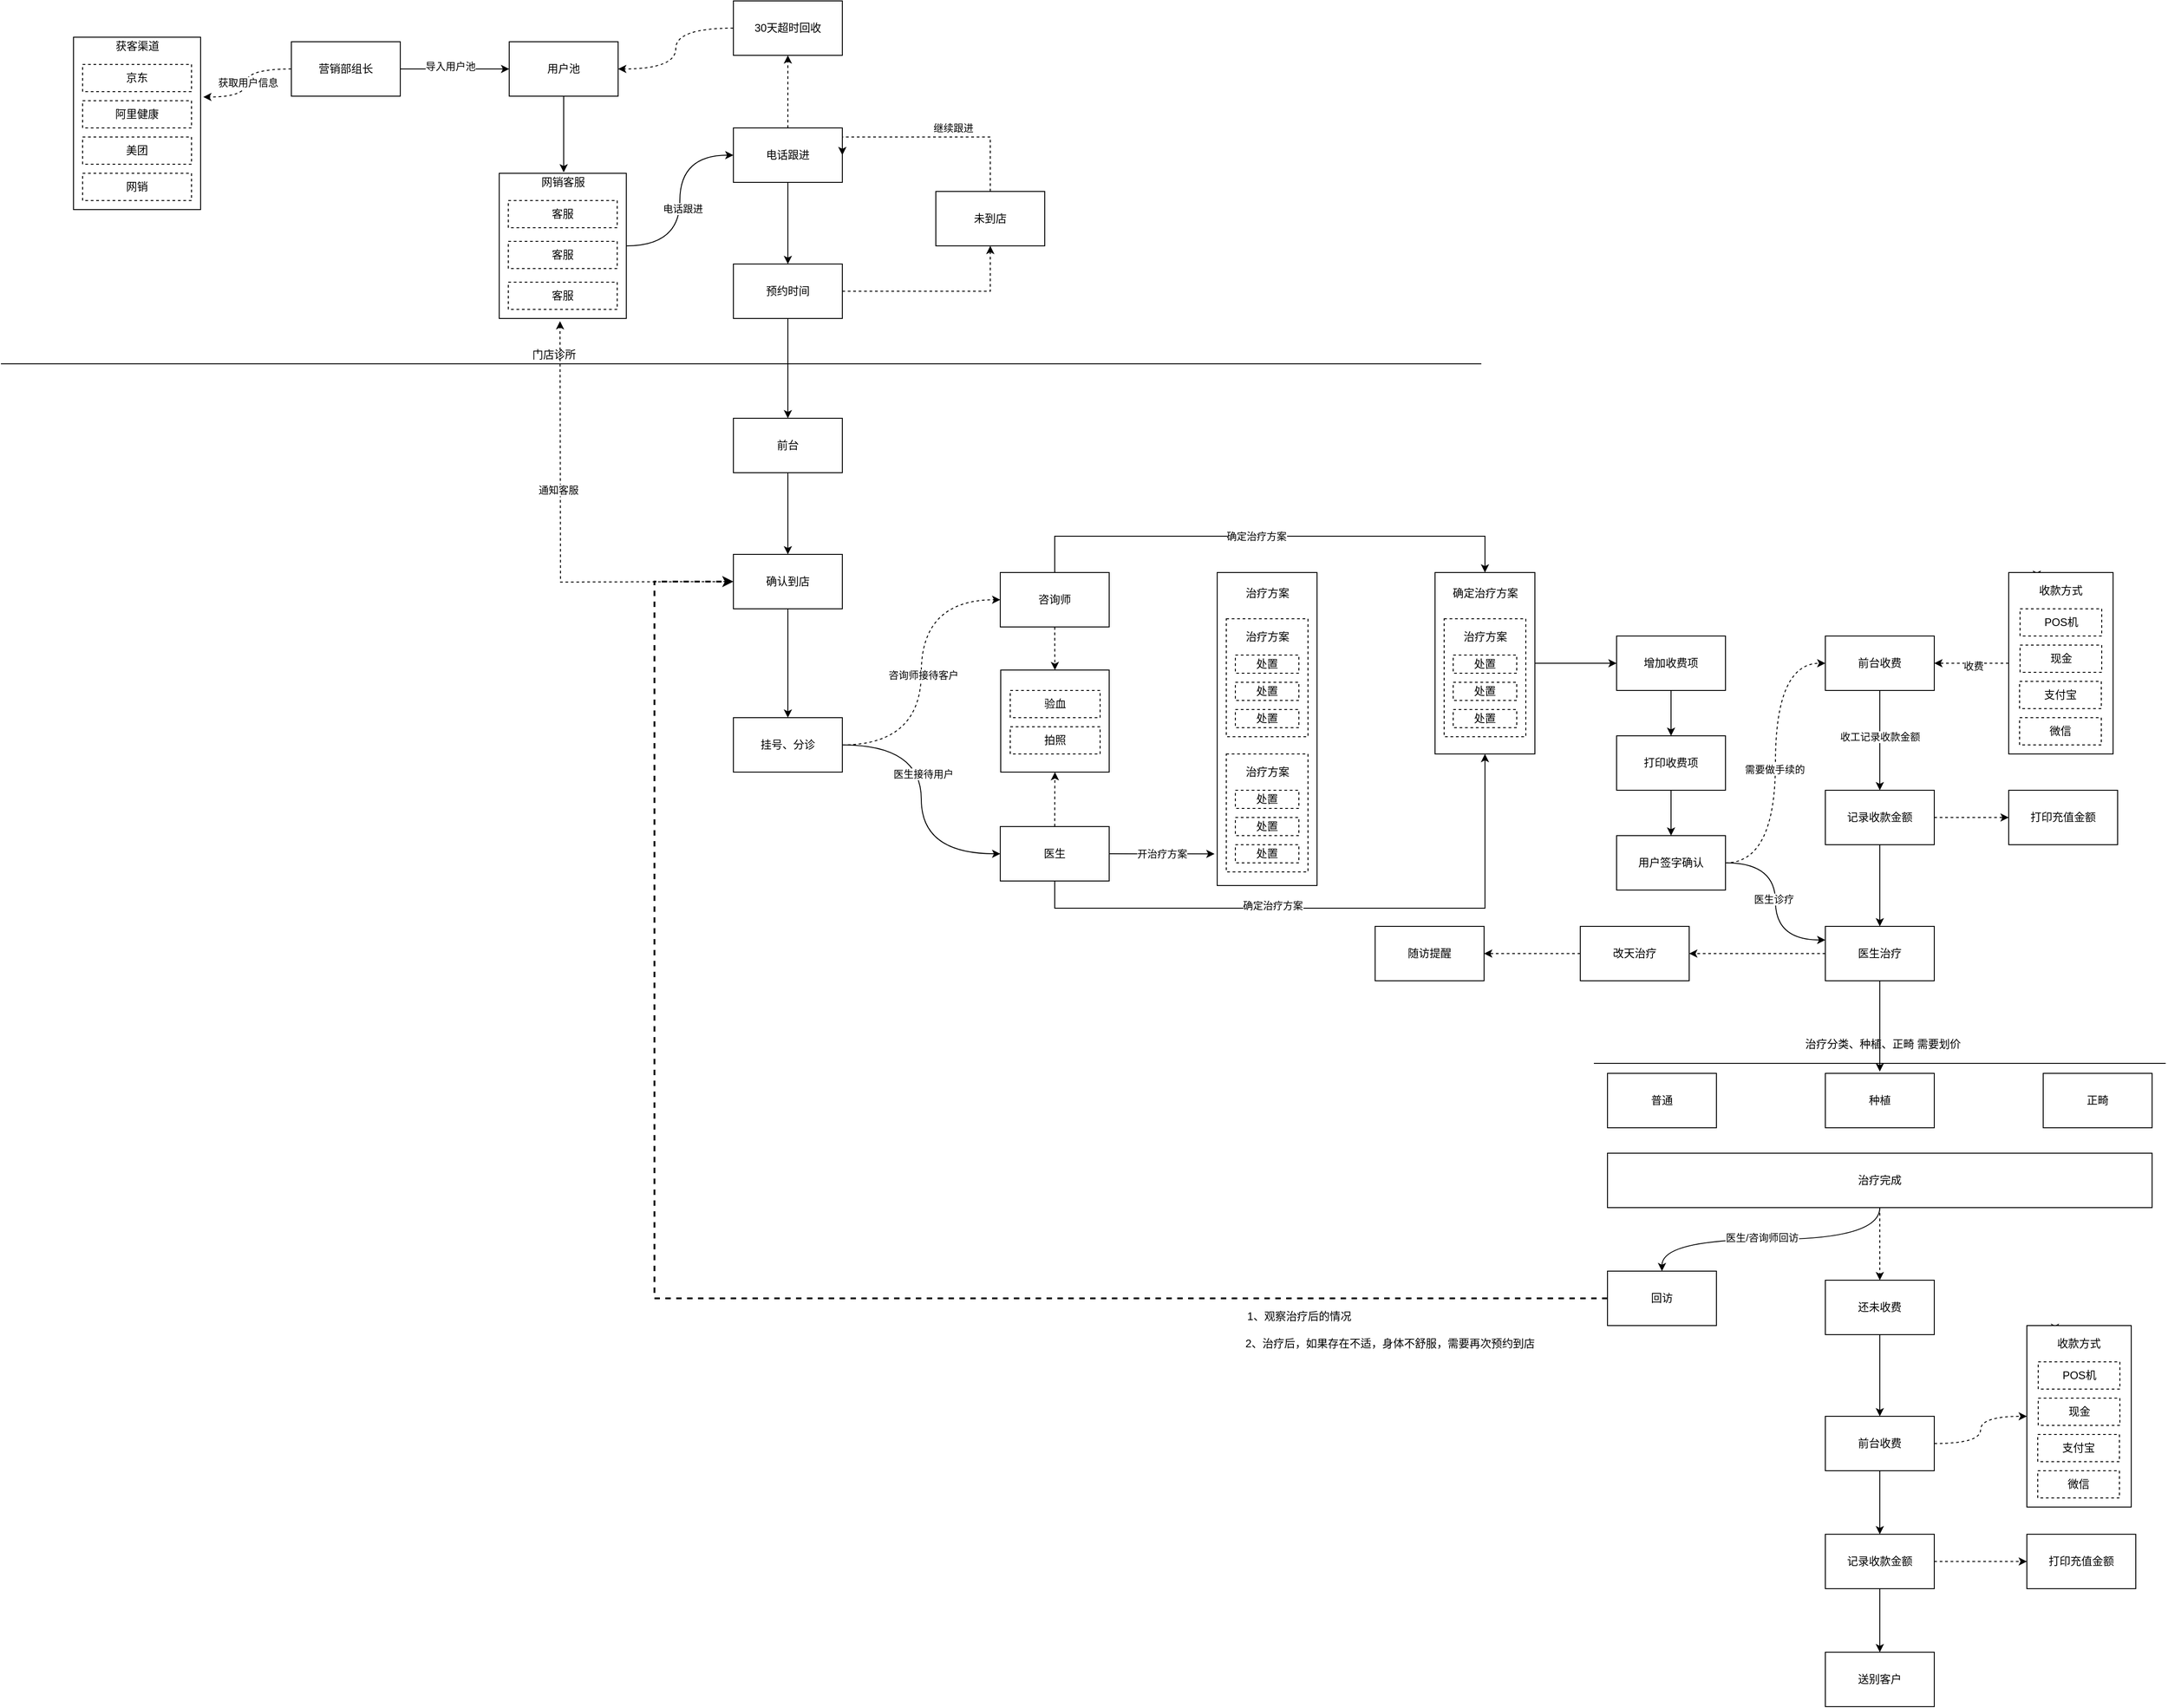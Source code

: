 <mxfile version="14.6.13" type="github">
  <diagram id="evhqvJ9WRw2NddTgYNEN" name="第 1 页">
    <mxGraphModel dx="1126" dy="771" grid="1" gridSize="10" guides="1" tooltips="1" connect="1" arrows="1" fold="1" page="1" pageScale="1" pageWidth="827" pageHeight="1169" math="0" shadow="0">
      <root>
        <mxCell id="0" />
        <mxCell id="1" parent="0" />
        <mxCell id="0EiiD_cbW3VHCqX_TS2o-16" value="" style="rounded=0;whiteSpace=wrap;html=1;" vertex="1" parent="1">
          <mxGeometry x="100" y="60" width="140" height="190" as="geometry" />
        </mxCell>
        <mxCell id="0EiiD_cbW3VHCqX_TS2o-96" style="edgeStyle=orthogonalEdgeStyle;curved=1;rounded=0;orthogonalLoop=1;jettySize=auto;html=1;entryX=0.5;entryY=1;entryDx=0;entryDy=0;dashed=1;" edge="1" parent="1" source="0EiiD_cbW3VHCqX_TS2o-5" target="0EiiD_cbW3VHCqX_TS2o-93">
          <mxGeometry relative="1" as="geometry" />
        </mxCell>
        <mxCell id="0EiiD_cbW3VHCqX_TS2o-129" style="edgeStyle=orthogonalEdgeStyle;curved=1;rounded=0;orthogonalLoop=1;jettySize=auto;html=1;entryX=-0.027;entryY=0.899;entryDx=0;entryDy=0;entryPerimeter=0;" edge="1" parent="1" source="0EiiD_cbW3VHCqX_TS2o-5" target="0EiiD_cbW3VHCqX_TS2o-105">
          <mxGeometry relative="1" as="geometry" />
        </mxCell>
        <mxCell id="0EiiD_cbW3VHCqX_TS2o-130" value="开治疗方案" style="edgeLabel;html=1;align=center;verticalAlign=middle;resizable=0;points=[];" vertex="1" connectable="0" parent="0EiiD_cbW3VHCqX_TS2o-129">
          <mxGeometry x="-0.148" y="-2" relative="1" as="geometry">
            <mxPoint x="8" y="-2" as="offset" />
          </mxGeometry>
        </mxCell>
        <mxCell id="0EiiD_cbW3VHCqX_TS2o-151" style="edgeStyle=orthogonalEdgeStyle;rounded=0;orthogonalLoop=1;jettySize=auto;html=1;entryX=0.5;entryY=1;entryDx=0;entryDy=0;" edge="1" parent="1" source="0EiiD_cbW3VHCqX_TS2o-5" target="0EiiD_cbW3VHCqX_TS2o-132">
          <mxGeometry relative="1" as="geometry">
            <Array as="points">
              <mxPoint x="1181" y="1020" />
              <mxPoint x="1655" y="1020" />
            </Array>
          </mxGeometry>
        </mxCell>
        <mxCell id="0EiiD_cbW3VHCqX_TS2o-153" value="确定治疗方案" style="edgeLabel;html=1;align=center;verticalAlign=middle;resizable=0;points=[];" vertex="1" connectable="0" parent="0EiiD_cbW3VHCqX_TS2o-151">
          <mxGeometry x="-0.199" y="3" relative="1" as="geometry">
            <mxPoint as="offset" />
          </mxGeometry>
        </mxCell>
        <mxCell id="0EiiD_cbW3VHCqX_TS2o-5" value="医生" style="rounded=0;whiteSpace=wrap;html=1;" vertex="1" parent="1">
          <mxGeometry x="1121" y="930" width="120" height="60" as="geometry" />
        </mxCell>
        <mxCell id="0EiiD_cbW3VHCqX_TS2o-9" value="京东" style="rounded=0;whiteSpace=wrap;html=1;dashed=1;" vertex="1" parent="1">
          <mxGeometry x="110" y="90" width="120" height="30" as="geometry" />
        </mxCell>
        <mxCell id="0EiiD_cbW3VHCqX_TS2o-19" style="edgeStyle=orthogonalEdgeStyle;rounded=0;orthogonalLoop=1;jettySize=auto;html=1;entryX=1.021;entryY=0.347;entryDx=0;entryDy=0;entryPerimeter=0;curved=1;dashed=1;" edge="1" parent="1" source="0EiiD_cbW3VHCqX_TS2o-10" target="0EiiD_cbW3VHCqX_TS2o-16">
          <mxGeometry relative="1" as="geometry" />
        </mxCell>
        <mxCell id="0EiiD_cbW3VHCqX_TS2o-29" value="获取用户信息" style="edgeLabel;html=1;align=center;verticalAlign=middle;resizable=0;points=[];" vertex="1" connectable="0" parent="0EiiD_cbW3VHCqX_TS2o-19">
          <mxGeometry x="0.016" y="2" relative="1" as="geometry">
            <mxPoint as="offset" />
          </mxGeometry>
        </mxCell>
        <mxCell id="0EiiD_cbW3VHCqX_TS2o-37" style="edgeStyle=orthogonalEdgeStyle;curved=1;rounded=0;orthogonalLoop=1;jettySize=auto;html=1;" edge="1" parent="1" source="0EiiD_cbW3VHCqX_TS2o-10" target="0EiiD_cbW3VHCqX_TS2o-21">
          <mxGeometry relative="1" as="geometry" />
        </mxCell>
        <mxCell id="0EiiD_cbW3VHCqX_TS2o-38" value="导入用户池" style="edgeLabel;html=1;align=center;verticalAlign=middle;resizable=0;points=[];" vertex="1" connectable="0" parent="0EiiD_cbW3VHCqX_TS2o-37">
          <mxGeometry x="-0.087" y="3" relative="1" as="geometry">
            <mxPoint as="offset" />
          </mxGeometry>
        </mxCell>
        <mxCell id="0EiiD_cbW3VHCqX_TS2o-10" value="营销部组长" style="rounded=0;whiteSpace=wrap;html=1;" vertex="1" parent="1">
          <mxGeometry x="340" y="65" width="120" height="60" as="geometry" />
        </mxCell>
        <mxCell id="0EiiD_cbW3VHCqX_TS2o-13" value="阿里健康" style="rounded=0;whiteSpace=wrap;html=1;dashed=1;" vertex="1" parent="1">
          <mxGeometry x="110" y="130" width="120" height="30" as="geometry" />
        </mxCell>
        <mxCell id="0EiiD_cbW3VHCqX_TS2o-14" value="美团" style="rounded=0;whiteSpace=wrap;html=1;dashed=1;" vertex="1" parent="1">
          <mxGeometry x="110" y="170" width="120" height="30" as="geometry" />
        </mxCell>
        <mxCell id="0EiiD_cbW3VHCqX_TS2o-15" value="网销" style="rounded=0;whiteSpace=wrap;html=1;dashed=1;" vertex="1" parent="1">
          <mxGeometry x="110" y="210" width="120" height="30" as="geometry" />
        </mxCell>
        <mxCell id="0EiiD_cbW3VHCqX_TS2o-17" value="获客渠道" style="text;html=1;align=center;verticalAlign=middle;resizable=0;points=[];autosize=1;strokeColor=none;" vertex="1" parent="1">
          <mxGeometry x="140" y="60" width="60" height="20" as="geometry" />
        </mxCell>
        <mxCell id="0EiiD_cbW3VHCqX_TS2o-58" style="edgeStyle=orthogonalEdgeStyle;rounded=0;orthogonalLoop=1;jettySize=auto;html=1;entryX=0.517;entryY=-0.05;entryDx=0;entryDy=0;entryPerimeter=0;" edge="1" parent="1" source="0EiiD_cbW3VHCqX_TS2o-21" target="0EiiD_cbW3VHCqX_TS2o-28">
          <mxGeometry relative="1" as="geometry" />
        </mxCell>
        <mxCell id="0EiiD_cbW3VHCqX_TS2o-21" value="用户池" style="rounded=0;whiteSpace=wrap;html=1;" vertex="1" parent="1">
          <mxGeometry x="580" y="65" width="120" height="60" as="geometry" />
        </mxCell>
        <mxCell id="0EiiD_cbW3VHCqX_TS2o-76" style="edgeStyle=orthogonalEdgeStyle;rounded=0;orthogonalLoop=1;jettySize=auto;html=1;entryX=0.5;entryY=0;entryDx=0;entryDy=0;" edge="1" parent="1" source="0EiiD_cbW3VHCqX_TS2o-24" target="0EiiD_cbW3VHCqX_TS2o-73">
          <mxGeometry relative="1" as="geometry" />
        </mxCell>
        <mxCell id="0EiiD_cbW3VHCqX_TS2o-24" value="前台" style="rounded=0;whiteSpace=wrap;html=1;" vertex="1" parent="1">
          <mxGeometry x="827" y="480" width="120" height="60" as="geometry" />
        </mxCell>
        <mxCell id="0EiiD_cbW3VHCqX_TS2o-83" style="edgeStyle=orthogonalEdgeStyle;rounded=0;orthogonalLoop=1;jettySize=auto;html=1;entryX=0;entryY=0.5;entryDx=0;entryDy=0;dashed=1;curved=1;" edge="1" parent="1" source="0EiiD_cbW3VHCqX_TS2o-36" target="0EiiD_cbW3VHCqX_TS2o-82">
          <mxGeometry relative="1" as="geometry" />
        </mxCell>
        <mxCell id="0EiiD_cbW3VHCqX_TS2o-84" value="咨询师接待客户" style="edgeLabel;html=1;align=center;verticalAlign=middle;resizable=0;points=[];" vertex="1" connectable="0" parent="0EiiD_cbW3VHCqX_TS2o-83">
          <mxGeometry x="-0.145" y="-1" relative="1" as="geometry">
            <mxPoint x="1" y="-21" as="offset" />
          </mxGeometry>
        </mxCell>
        <mxCell id="0EiiD_cbW3VHCqX_TS2o-85" style="edgeStyle=orthogonalEdgeStyle;rounded=0;orthogonalLoop=1;jettySize=auto;html=1;entryX=0;entryY=0.5;entryDx=0;entryDy=0;curved=1;" edge="1" parent="1" source="0EiiD_cbW3VHCqX_TS2o-36" target="0EiiD_cbW3VHCqX_TS2o-5">
          <mxGeometry relative="1" as="geometry" />
        </mxCell>
        <mxCell id="0EiiD_cbW3VHCqX_TS2o-86" value="医生接待用户" style="edgeLabel;html=1;align=center;verticalAlign=middle;resizable=0;points=[];" vertex="1" connectable="0" parent="0EiiD_cbW3VHCqX_TS2o-85">
          <mxGeometry x="-0.103" y="-3" relative="1" as="geometry">
            <mxPoint x="5" y="-13" as="offset" />
          </mxGeometry>
        </mxCell>
        <mxCell id="0EiiD_cbW3VHCqX_TS2o-36" value="挂号、分诊" style="rounded=0;whiteSpace=wrap;html=1;" vertex="1" parent="1">
          <mxGeometry x="827" y="810" width="120" height="60" as="geometry" />
        </mxCell>
        <mxCell id="0EiiD_cbW3VHCqX_TS2o-45" value="" style="group" vertex="1" connectable="0" parent="1">
          <mxGeometry x="569" y="210" width="140" height="160" as="geometry" />
        </mxCell>
        <mxCell id="0EiiD_cbW3VHCqX_TS2o-3" value="t" style="rounded=0;whiteSpace=wrap;html=1;" vertex="1" parent="0EiiD_cbW3VHCqX_TS2o-45">
          <mxGeometry width="140" height="160" as="geometry" />
        </mxCell>
        <mxCell id="0EiiD_cbW3VHCqX_TS2o-25" value="客服" style="rounded=0;whiteSpace=wrap;html=1;dashed=1;" vertex="1" parent="0EiiD_cbW3VHCqX_TS2o-45">
          <mxGeometry x="10" y="30" width="120" height="30" as="geometry" />
        </mxCell>
        <mxCell id="0EiiD_cbW3VHCqX_TS2o-26" value="客服" style="rounded=0;whiteSpace=wrap;html=1;dashed=1;" vertex="1" parent="0EiiD_cbW3VHCqX_TS2o-45">
          <mxGeometry x="10" y="120" width="120" height="30" as="geometry" />
        </mxCell>
        <mxCell id="0EiiD_cbW3VHCqX_TS2o-27" value="客服" style="rounded=0;whiteSpace=wrap;html=1;dashed=1;" vertex="1" parent="0EiiD_cbW3VHCqX_TS2o-45">
          <mxGeometry x="10" y="75" width="120" height="30" as="geometry" />
        </mxCell>
        <mxCell id="0EiiD_cbW3VHCqX_TS2o-28" value="网销客服" style="text;html=1;align=center;verticalAlign=middle;resizable=0;points=[];autosize=1;strokeColor=none;" vertex="1" parent="0EiiD_cbW3VHCqX_TS2o-45">
          <mxGeometry x="40" width="60" height="20" as="geometry" />
        </mxCell>
        <mxCell id="0EiiD_cbW3VHCqX_TS2o-60" style="edgeStyle=orthogonalEdgeStyle;rounded=0;orthogonalLoop=1;jettySize=auto;html=1;entryX=0.5;entryY=1;entryDx=0;entryDy=0;dashed=1;" edge="1" parent="1" source="0EiiD_cbW3VHCqX_TS2o-48" target="0EiiD_cbW3VHCqX_TS2o-52">
          <mxGeometry relative="1" as="geometry" />
        </mxCell>
        <mxCell id="0EiiD_cbW3VHCqX_TS2o-62" style="edgeStyle=orthogonalEdgeStyle;curved=1;rounded=0;orthogonalLoop=1;jettySize=auto;html=1;" edge="1" parent="1" source="0EiiD_cbW3VHCqX_TS2o-48" target="0EiiD_cbW3VHCqX_TS2o-61">
          <mxGeometry relative="1" as="geometry" />
        </mxCell>
        <mxCell id="0EiiD_cbW3VHCqX_TS2o-48" value="电话跟进" style="rounded=0;whiteSpace=wrap;html=1;" vertex="1" parent="1">
          <mxGeometry x="827" y="160" width="120" height="60" as="geometry" />
        </mxCell>
        <mxCell id="0EiiD_cbW3VHCqX_TS2o-49" style="edgeStyle=orthogonalEdgeStyle;curved=1;rounded=0;orthogonalLoop=1;jettySize=auto;html=1;entryX=0;entryY=0.5;entryDx=0;entryDy=0;" edge="1" parent="1" source="0EiiD_cbW3VHCqX_TS2o-3" target="0EiiD_cbW3VHCqX_TS2o-48">
          <mxGeometry relative="1" as="geometry" />
        </mxCell>
        <mxCell id="0EiiD_cbW3VHCqX_TS2o-50" value="电话跟进" style="edgeLabel;html=1;align=center;verticalAlign=middle;resizable=0;points=[];" vertex="1" connectable="0" parent="0EiiD_cbW3VHCqX_TS2o-49">
          <mxGeometry x="-0.084" y="-3" relative="1" as="geometry">
            <mxPoint as="offset" />
          </mxGeometry>
        </mxCell>
        <mxCell id="0EiiD_cbW3VHCqX_TS2o-59" style="edgeStyle=orthogonalEdgeStyle;rounded=0;orthogonalLoop=1;jettySize=auto;html=1;entryX=1;entryY=0.5;entryDx=0;entryDy=0;dashed=1;curved=1;" edge="1" parent="1" source="0EiiD_cbW3VHCqX_TS2o-52" target="0EiiD_cbW3VHCqX_TS2o-21">
          <mxGeometry relative="1" as="geometry" />
        </mxCell>
        <mxCell id="0EiiD_cbW3VHCqX_TS2o-52" value="30天超时回收" style="rounded=0;whiteSpace=wrap;html=1;" vertex="1" parent="1">
          <mxGeometry x="827" y="20" width="120" height="60" as="geometry" />
        </mxCell>
        <mxCell id="0EiiD_cbW3VHCqX_TS2o-66" style="edgeStyle=orthogonalEdgeStyle;rounded=0;orthogonalLoop=1;jettySize=auto;html=1;entryX=0.5;entryY=1;entryDx=0;entryDy=0;dashed=1;" edge="1" parent="1" source="0EiiD_cbW3VHCqX_TS2o-61" target="0EiiD_cbW3VHCqX_TS2o-65">
          <mxGeometry relative="1" as="geometry" />
        </mxCell>
        <mxCell id="0EiiD_cbW3VHCqX_TS2o-72" style="edgeStyle=orthogonalEdgeStyle;rounded=0;orthogonalLoop=1;jettySize=auto;html=1;" edge="1" parent="1" source="0EiiD_cbW3VHCqX_TS2o-61" target="0EiiD_cbW3VHCqX_TS2o-24">
          <mxGeometry relative="1" as="geometry" />
        </mxCell>
        <mxCell id="0EiiD_cbW3VHCqX_TS2o-61" value="预约时间" style="rounded=0;whiteSpace=wrap;html=1;" vertex="1" parent="1">
          <mxGeometry x="827" y="310" width="120" height="60" as="geometry" />
        </mxCell>
        <mxCell id="0EiiD_cbW3VHCqX_TS2o-67" style="edgeStyle=orthogonalEdgeStyle;rounded=0;orthogonalLoop=1;jettySize=auto;html=1;entryX=1;entryY=0.5;entryDx=0;entryDy=0;dashed=1;" edge="1" parent="1" source="0EiiD_cbW3VHCqX_TS2o-65" target="0EiiD_cbW3VHCqX_TS2o-48">
          <mxGeometry relative="1" as="geometry">
            <Array as="points">
              <mxPoint x="1110" y="170" />
            </Array>
          </mxGeometry>
        </mxCell>
        <mxCell id="0EiiD_cbW3VHCqX_TS2o-68" value="继续跟进" style="edgeLabel;html=1;align=center;verticalAlign=middle;resizable=0;points=[];" vertex="1" connectable="0" parent="0EiiD_cbW3VHCqX_TS2o-67">
          <mxGeometry x="0.388" y="2" relative="1" as="geometry">
            <mxPoint x="67" y="-12" as="offset" />
          </mxGeometry>
        </mxCell>
        <mxCell id="0EiiD_cbW3VHCqX_TS2o-65" value="未到店" style="rounded=0;whiteSpace=wrap;html=1;" vertex="1" parent="1">
          <mxGeometry x="1050" y="230" width="120" height="60" as="geometry" />
        </mxCell>
        <mxCell id="0EiiD_cbW3VHCqX_TS2o-69" value="" style="endArrow=none;html=1;" edge="1" parent="1">
          <mxGeometry width="50" height="50" relative="1" as="geometry">
            <mxPoint x="20" y="420" as="sourcePoint" />
            <mxPoint x="1651" y="420" as="targetPoint" />
          </mxGeometry>
        </mxCell>
        <mxCell id="0EiiD_cbW3VHCqX_TS2o-70" value="门店诊所" style="text;html=1;align=center;verticalAlign=middle;resizable=0;points=[];autosize=1;strokeColor=none;" vertex="1" parent="1">
          <mxGeometry x="599" y="400" width="60" height="20" as="geometry" />
        </mxCell>
        <mxCell id="0EiiD_cbW3VHCqX_TS2o-74" style="edgeStyle=orthogonalEdgeStyle;rounded=0;orthogonalLoop=1;jettySize=auto;html=1;entryX=0.407;entryY=1.019;entryDx=0;entryDy=0;entryPerimeter=0;dashed=1;" edge="1" parent="1">
          <mxGeometry relative="1" as="geometry">
            <mxPoint x="837" y="660" as="sourcePoint" />
            <mxPoint x="635.98" y="373.04" as="targetPoint" />
          </mxGeometry>
        </mxCell>
        <mxCell id="0EiiD_cbW3VHCqX_TS2o-75" value="通知客服" style="edgeLabel;html=1;align=center;verticalAlign=middle;resizable=0;points=[];" vertex="1" connectable="0" parent="0EiiD_cbW3VHCqX_TS2o-74">
          <mxGeometry x="0.238" y="3" relative="1" as="geometry">
            <mxPoint as="offset" />
          </mxGeometry>
        </mxCell>
        <mxCell id="0EiiD_cbW3VHCqX_TS2o-77" style="edgeStyle=orthogonalEdgeStyle;rounded=0;orthogonalLoop=1;jettySize=auto;html=1;" edge="1" parent="1" source="0EiiD_cbW3VHCqX_TS2o-73" target="0EiiD_cbW3VHCqX_TS2o-36">
          <mxGeometry relative="1" as="geometry" />
        </mxCell>
        <mxCell id="0EiiD_cbW3VHCqX_TS2o-73" value="确认到店" style="rounded=0;whiteSpace=wrap;html=1;" vertex="1" parent="1">
          <mxGeometry x="827" y="630" width="120" height="60" as="geometry" />
        </mxCell>
        <mxCell id="0EiiD_cbW3VHCqX_TS2o-95" style="edgeStyle=orthogonalEdgeStyle;curved=1;rounded=0;orthogonalLoop=1;jettySize=auto;html=1;entryX=0.5;entryY=0;entryDx=0;entryDy=0;dashed=1;" edge="1" parent="1" source="0EiiD_cbW3VHCqX_TS2o-82" target="0EiiD_cbW3VHCqX_TS2o-93">
          <mxGeometry relative="1" as="geometry" />
        </mxCell>
        <mxCell id="0EiiD_cbW3VHCqX_TS2o-148" style="edgeStyle=orthogonalEdgeStyle;rounded=0;orthogonalLoop=1;jettySize=auto;html=1;entryX=0.5;entryY=0;entryDx=0;entryDy=0;" edge="1" parent="1" source="0EiiD_cbW3VHCqX_TS2o-82" target="0EiiD_cbW3VHCqX_TS2o-132">
          <mxGeometry relative="1" as="geometry">
            <Array as="points">
              <mxPoint x="1181" y="610" />
              <mxPoint x="1655" y="610" />
            </Array>
          </mxGeometry>
        </mxCell>
        <mxCell id="0EiiD_cbW3VHCqX_TS2o-152" value="确定治疗方案" style="edgeLabel;html=1;align=center;verticalAlign=middle;resizable=0;points=[];" vertex="1" connectable="0" parent="0EiiD_cbW3VHCqX_TS2o-148">
          <mxGeometry x="-0.054" y="-4" relative="1" as="geometry">
            <mxPoint y="-4" as="offset" />
          </mxGeometry>
        </mxCell>
        <mxCell id="0EiiD_cbW3VHCqX_TS2o-82" value="咨询师" style="rounded=0;whiteSpace=wrap;html=1;" vertex="1" parent="1">
          <mxGeometry x="1121" y="650" width="120" height="60" as="geometry" />
        </mxCell>
        <mxCell id="0EiiD_cbW3VHCqX_TS2o-94" value="" style="group" vertex="1" connectable="0" parent="1">
          <mxGeometry x="1121.5" y="757.5" width="119.5" height="112.5" as="geometry" />
        </mxCell>
        <mxCell id="0EiiD_cbW3VHCqX_TS2o-93" value="" style="rounded=0;whiteSpace=wrap;html=1;" vertex="1" parent="0EiiD_cbW3VHCqX_TS2o-94">
          <mxGeometry width="119.5" height="112.5" as="geometry" />
        </mxCell>
        <mxCell id="0EiiD_cbW3VHCqX_TS2o-23" value="验血" style="rounded=0;whiteSpace=wrap;html=1;dashed=1;" vertex="1" parent="0EiiD_cbW3VHCqX_TS2o-94">
          <mxGeometry x="10.5" y="22.5" width="99" height="30" as="geometry" />
        </mxCell>
        <mxCell id="0EiiD_cbW3VHCqX_TS2o-87" value="拍照" style="rounded=0;whiteSpace=wrap;html=1;dashed=1;" vertex="1" parent="0EiiD_cbW3VHCqX_TS2o-94">
          <mxGeometry x="10.5" y="62.5" width="99" height="30" as="geometry" />
        </mxCell>
        <mxCell id="0EiiD_cbW3VHCqX_TS2o-128" value="" style="group" vertex="1" connectable="0" parent="1">
          <mxGeometry x="1360" y="650" width="110" height="345" as="geometry" />
        </mxCell>
        <mxCell id="0EiiD_cbW3VHCqX_TS2o-105" value="" style="rounded=0;whiteSpace=wrap;html=1;" vertex="1" parent="0EiiD_cbW3VHCqX_TS2o-128">
          <mxGeometry width="110" height="345" as="geometry" />
        </mxCell>
        <mxCell id="0EiiD_cbW3VHCqX_TS2o-106" value="治疗方案" style="text;html=1;align=center;verticalAlign=middle;resizable=0;points=[];autosize=1;strokeColor=none;" vertex="1" parent="0EiiD_cbW3VHCqX_TS2o-128">
          <mxGeometry x="25" y="13" width="60" height="20" as="geometry" />
        </mxCell>
        <mxCell id="0EiiD_cbW3VHCqX_TS2o-116" value="" style="group" vertex="1" connectable="0" parent="0EiiD_cbW3VHCqX_TS2o-128">
          <mxGeometry x="10" y="51" width="90" height="130" as="geometry" />
        </mxCell>
        <mxCell id="0EiiD_cbW3VHCqX_TS2o-117" value="" style="rounded=0;whiteSpace=wrap;html=1;dashed=1;" vertex="1" parent="0EiiD_cbW3VHCqX_TS2o-116">
          <mxGeometry width="90" height="130" as="geometry" />
        </mxCell>
        <mxCell id="0EiiD_cbW3VHCqX_TS2o-118" value="治疗方案" style="text;html=1;align=center;verticalAlign=middle;resizable=0;points=[];autosize=1;strokeColor=none;" vertex="1" parent="0EiiD_cbW3VHCqX_TS2o-116">
          <mxGeometry x="15" y="10" width="60" height="20" as="geometry" />
        </mxCell>
        <mxCell id="0EiiD_cbW3VHCqX_TS2o-119" value="处置" style="rounded=0;whiteSpace=wrap;html=1;dashed=1;" vertex="1" parent="0EiiD_cbW3VHCqX_TS2o-116">
          <mxGeometry x="10" y="40" width="70" height="20" as="geometry" />
        </mxCell>
        <mxCell id="0EiiD_cbW3VHCqX_TS2o-120" value="处置" style="rounded=0;whiteSpace=wrap;html=1;dashed=1;" vertex="1" parent="0EiiD_cbW3VHCqX_TS2o-116">
          <mxGeometry x="10" y="100" width="70" height="20" as="geometry" />
        </mxCell>
        <mxCell id="0EiiD_cbW3VHCqX_TS2o-121" value="处置" style="rounded=0;whiteSpace=wrap;html=1;dashed=1;" vertex="1" parent="0EiiD_cbW3VHCqX_TS2o-116">
          <mxGeometry x="10" y="70" width="70" height="20" as="geometry" />
        </mxCell>
        <mxCell id="0EiiD_cbW3VHCqX_TS2o-122" value="" style="group" vertex="1" connectable="0" parent="0EiiD_cbW3VHCqX_TS2o-128">
          <mxGeometry x="10" y="200" width="90" height="130" as="geometry" />
        </mxCell>
        <mxCell id="0EiiD_cbW3VHCqX_TS2o-123" value="" style="rounded=0;whiteSpace=wrap;html=1;dashed=1;" vertex="1" parent="0EiiD_cbW3VHCqX_TS2o-122">
          <mxGeometry width="90" height="130" as="geometry" />
        </mxCell>
        <mxCell id="0EiiD_cbW3VHCqX_TS2o-124" value="治疗方案" style="text;html=1;align=center;verticalAlign=middle;resizable=0;points=[];autosize=1;strokeColor=none;" vertex="1" parent="0EiiD_cbW3VHCqX_TS2o-122">
          <mxGeometry x="15" y="10" width="60" height="20" as="geometry" />
        </mxCell>
        <mxCell id="0EiiD_cbW3VHCqX_TS2o-125" value="处置" style="rounded=0;whiteSpace=wrap;html=1;dashed=1;" vertex="1" parent="0EiiD_cbW3VHCqX_TS2o-122">
          <mxGeometry x="10" y="40" width="70" height="20" as="geometry" />
        </mxCell>
        <mxCell id="0EiiD_cbW3VHCqX_TS2o-126" value="处置" style="rounded=0;whiteSpace=wrap;html=1;dashed=1;" vertex="1" parent="0EiiD_cbW3VHCqX_TS2o-122">
          <mxGeometry x="10" y="100" width="70" height="20" as="geometry" />
        </mxCell>
        <mxCell id="0EiiD_cbW3VHCqX_TS2o-127" value="处置" style="rounded=0;whiteSpace=wrap;html=1;dashed=1;" vertex="1" parent="0EiiD_cbW3VHCqX_TS2o-122">
          <mxGeometry x="10" y="70" width="70" height="20" as="geometry" />
        </mxCell>
        <mxCell id="0EiiD_cbW3VHCqX_TS2o-156" style="edgeStyle=orthogonalEdgeStyle;rounded=0;orthogonalLoop=1;jettySize=auto;html=1;entryX=0;entryY=0.5;entryDx=0;entryDy=0;" edge="1" parent="1" source="0EiiD_cbW3VHCqX_TS2o-132" target="0EiiD_cbW3VHCqX_TS2o-155">
          <mxGeometry relative="1" as="geometry" />
        </mxCell>
        <mxCell id="0EiiD_cbW3VHCqX_TS2o-132" value="" style="rounded=0;whiteSpace=wrap;html=1;" vertex="1" parent="1">
          <mxGeometry x="1600" y="650" width="110" height="200" as="geometry" />
        </mxCell>
        <mxCell id="0EiiD_cbW3VHCqX_TS2o-133" value="确定治疗方案" style="text;html=1;align=center;verticalAlign=middle;resizable=0;points=[];autosize=1;strokeColor=none;" vertex="1" parent="1">
          <mxGeometry x="1610" y="663" width="90" height="20" as="geometry" />
        </mxCell>
        <mxCell id="0EiiD_cbW3VHCqX_TS2o-134" value="" style="group" vertex="1" connectable="0" parent="1">
          <mxGeometry x="1610" y="701" width="90" height="130" as="geometry" />
        </mxCell>
        <mxCell id="0EiiD_cbW3VHCqX_TS2o-135" value="" style="rounded=0;whiteSpace=wrap;html=1;dashed=1;" vertex="1" parent="0EiiD_cbW3VHCqX_TS2o-134">
          <mxGeometry width="90" height="130" as="geometry" />
        </mxCell>
        <mxCell id="0EiiD_cbW3VHCqX_TS2o-136" value="治疗方案" style="text;html=1;align=center;verticalAlign=middle;resizable=0;points=[];autosize=1;strokeColor=none;" vertex="1" parent="0EiiD_cbW3VHCqX_TS2o-134">
          <mxGeometry x="15" y="10" width="60" height="20" as="geometry" />
        </mxCell>
        <mxCell id="0EiiD_cbW3VHCqX_TS2o-137" value="处置" style="rounded=0;whiteSpace=wrap;html=1;dashed=1;" vertex="1" parent="0EiiD_cbW3VHCqX_TS2o-134">
          <mxGeometry x="10" y="40" width="70" height="20" as="geometry" />
        </mxCell>
        <mxCell id="0EiiD_cbW3VHCqX_TS2o-138" value="处置" style="rounded=0;whiteSpace=wrap;html=1;dashed=1;" vertex="1" parent="0EiiD_cbW3VHCqX_TS2o-134">
          <mxGeometry x="10" y="100" width="70" height="20" as="geometry" />
        </mxCell>
        <mxCell id="0EiiD_cbW3VHCqX_TS2o-139" value="处置" style="rounded=0;whiteSpace=wrap;html=1;dashed=1;" vertex="1" parent="0EiiD_cbW3VHCqX_TS2o-134">
          <mxGeometry x="10" y="70" width="70" height="20" as="geometry" />
        </mxCell>
        <mxCell id="0EiiD_cbW3VHCqX_TS2o-170" style="edgeStyle=orthogonalEdgeStyle;rounded=0;orthogonalLoop=1;jettySize=auto;html=1;" edge="1" parent="1" source="0EiiD_cbW3VHCqX_TS2o-154" target="0EiiD_cbW3VHCqX_TS2o-169">
          <mxGeometry relative="1" as="geometry" />
        </mxCell>
        <mxCell id="0EiiD_cbW3VHCqX_TS2o-171" value="收工记录收款金额" style="edgeLabel;html=1;align=center;verticalAlign=middle;resizable=0;points=[];" vertex="1" connectable="0" parent="0EiiD_cbW3VHCqX_TS2o-170">
          <mxGeometry x="-0.2" y="2" relative="1" as="geometry">
            <mxPoint x="-2" y="7" as="offset" />
          </mxGeometry>
        </mxCell>
        <mxCell id="0EiiD_cbW3VHCqX_TS2o-154" value="前台收费" style="rounded=0;whiteSpace=wrap;html=1;" vertex="1" parent="1">
          <mxGeometry x="2030" y="720" width="120" height="60" as="geometry" />
        </mxCell>
        <mxCell id="0EiiD_cbW3VHCqX_TS2o-195" style="edgeStyle=orthogonalEdgeStyle;curved=1;rounded=0;orthogonalLoop=1;jettySize=auto;html=1;entryX=0.5;entryY=0;entryDx=0;entryDy=0;" edge="1" parent="1" source="0EiiD_cbW3VHCqX_TS2o-155" target="0EiiD_cbW3VHCqX_TS2o-189">
          <mxGeometry relative="1" as="geometry" />
        </mxCell>
        <mxCell id="0EiiD_cbW3VHCqX_TS2o-155" value="增加收费项" style="rounded=0;whiteSpace=wrap;html=1;" vertex="1" parent="1">
          <mxGeometry x="1800" y="720" width="120" height="60" as="geometry" />
        </mxCell>
        <mxCell id="0EiiD_cbW3VHCqX_TS2o-165" value="" style="group" vertex="1" connectable="0" parent="1">
          <mxGeometry x="2232" y="650" width="115" height="200" as="geometry" />
        </mxCell>
        <mxCell id="0EiiD_cbW3VHCqX_TS2o-166" style="edgeStyle=orthogonalEdgeStyle;rounded=0;orthogonalLoop=1;jettySize=auto;html=1;exitX=0.25;exitY=0;exitDx=0;exitDy=0;entryX=0.067;entryY=-0.15;entryDx=0;entryDy=0;entryPerimeter=0;" edge="1" parent="0EiiD_cbW3VHCqX_TS2o-165" source="0EiiD_cbW3VHCqX_TS2o-163" target="0EiiD_cbW3VHCqX_TS2o-164">
          <mxGeometry relative="1" as="geometry" />
        </mxCell>
        <mxCell id="0EiiD_cbW3VHCqX_TS2o-163" value="" style="rounded=0;whiteSpace=wrap;html=1;" vertex="1" parent="0EiiD_cbW3VHCqX_TS2o-165">
          <mxGeometry width="115" height="200" as="geometry" />
        </mxCell>
        <mxCell id="0EiiD_cbW3VHCqX_TS2o-158" value="POS机" style="rounded=0;whiteSpace=wrap;html=1;dashed=1;" vertex="1" parent="0EiiD_cbW3VHCqX_TS2o-165">
          <mxGeometry x="12.5" y="40" width="90" height="30" as="geometry" />
        </mxCell>
        <mxCell id="0EiiD_cbW3VHCqX_TS2o-160" value="现金" style="rounded=0;whiteSpace=wrap;html=1;dashed=1;" vertex="1" parent="0EiiD_cbW3VHCqX_TS2o-165">
          <mxGeometry x="12.5" y="80" width="90" height="30" as="geometry" />
        </mxCell>
        <mxCell id="0EiiD_cbW3VHCqX_TS2o-161" value="支付宝" style="rounded=0;whiteSpace=wrap;html=1;dashed=1;" vertex="1" parent="0EiiD_cbW3VHCqX_TS2o-165">
          <mxGeometry x="12" y="120" width="90" height="30" as="geometry" />
        </mxCell>
        <mxCell id="0EiiD_cbW3VHCqX_TS2o-162" value="微信" style="rounded=0;whiteSpace=wrap;html=1;dashed=1;" vertex="1" parent="0EiiD_cbW3VHCqX_TS2o-165">
          <mxGeometry x="12" y="160" width="90" height="30" as="geometry" />
        </mxCell>
        <mxCell id="0EiiD_cbW3VHCqX_TS2o-164" value="收款方式" style="text;html=1;align=center;verticalAlign=middle;resizable=0;points=[];autosize=1;strokeColor=none;" vertex="1" parent="0EiiD_cbW3VHCqX_TS2o-165">
          <mxGeometry x="27" y="10" width="60" height="20" as="geometry" />
        </mxCell>
        <mxCell id="0EiiD_cbW3VHCqX_TS2o-167" style="edgeStyle=orthogonalEdgeStyle;rounded=0;orthogonalLoop=1;jettySize=auto;html=1;dashed=1;" edge="1" parent="1" source="0EiiD_cbW3VHCqX_TS2o-163" target="0EiiD_cbW3VHCqX_TS2o-154">
          <mxGeometry relative="1" as="geometry" />
        </mxCell>
        <mxCell id="0EiiD_cbW3VHCqX_TS2o-168" value="收费" style="edgeLabel;html=1;align=center;verticalAlign=middle;resizable=0;points=[];" vertex="1" connectable="0" parent="0EiiD_cbW3VHCqX_TS2o-167">
          <mxGeometry x="-0.049" y="3" relative="1" as="geometry">
            <mxPoint as="offset" />
          </mxGeometry>
        </mxCell>
        <mxCell id="0EiiD_cbW3VHCqX_TS2o-173" style="edgeStyle=orthogonalEdgeStyle;rounded=0;orthogonalLoop=1;jettySize=auto;html=1;dashed=1;" edge="1" parent="1" source="0EiiD_cbW3VHCqX_TS2o-169" target="0EiiD_cbW3VHCqX_TS2o-172">
          <mxGeometry relative="1" as="geometry" />
        </mxCell>
        <mxCell id="0EiiD_cbW3VHCqX_TS2o-175" style="edgeStyle=orthogonalEdgeStyle;rounded=0;orthogonalLoop=1;jettySize=auto;html=1;entryX=0.5;entryY=0;entryDx=0;entryDy=0;" edge="1" parent="1" source="0EiiD_cbW3VHCqX_TS2o-169" target="0EiiD_cbW3VHCqX_TS2o-174">
          <mxGeometry relative="1" as="geometry" />
        </mxCell>
        <mxCell id="0EiiD_cbW3VHCqX_TS2o-169" value="记录收款金额" style="rounded=0;whiteSpace=wrap;html=1;" vertex="1" parent="1">
          <mxGeometry x="2030" y="890" width="120" height="60" as="geometry" />
        </mxCell>
        <mxCell id="0EiiD_cbW3VHCqX_TS2o-172" value="打印充值金额" style="rounded=0;whiteSpace=wrap;html=1;" vertex="1" parent="1">
          <mxGeometry x="2232" y="890" width="120" height="60" as="geometry" />
        </mxCell>
        <mxCell id="0EiiD_cbW3VHCqX_TS2o-182" style="edgeStyle=orthogonalEdgeStyle;rounded=0;orthogonalLoop=1;jettySize=auto;html=1;" edge="1" parent="1" source="0EiiD_cbW3VHCqX_TS2o-174">
          <mxGeometry relative="1" as="geometry">
            <mxPoint x="2090" y="1200" as="targetPoint" />
          </mxGeometry>
        </mxCell>
        <mxCell id="0EiiD_cbW3VHCqX_TS2o-184" style="edgeStyle=orthogonalEdgeStyle;rounded=0;orthogonalLoop=1;jettySize=auto;html=1;dashed=1;" edge="1" parent="1" source="0EiiD_cbW3VHCqX_TS2o-174" target="0EiiD_cbW3VHCqX_TS2o-183">
          <mxGeometry relative="1" as="geometry" />
        </mxCell>
        <mxCell id="0EiiD_cbW3VHCqX_TS2o-174" value="医生治疗" style="rounded=0;whiteSpace=wrap;html=1;" vertex="1" parent="1">
          <mxGeometry x="2030" y="1040" width="120" height="60" as="geometry" />
        </mxCell>
        <mxCell id="0EiiD_cbW3VHCqX_TS2o-177" value="普通" style="rounded=0;whiteSpace=wrap;html=1;" vertex="1" parent="1">
          <mxGeometry x="1790" y="1202" width="120" height="60" as="geometry" />
        </mxCell>
        <mxCell id="0EiiD_cbW3VHCqX_TS2o-178" value="种植" style="rounded=0;whiteSpace=wrap;html=1;" vertex="1" parent="1">
          <mxGeometry x="2030" y="1202" width="120" height="60" as="geometry" />
        </mxCell>
        <mxCell id="0EiiD_cbW3VHCqX_TS2o-179" value="正畸" style="rounded=0;whiteSpace=wrap;html=1;" vertex="1" parent="1">
          <mxGeometry x="2270" y="1202" width="120" height="60" as="geometry" />
        </mxCell>
        <mxCell id="0EiiD_cbW3VHCqX_TS2o-180" value="" style="endArrow=none;html=1;" edge="1" parent="1">
          <mxGeometry width="50" height="50" relative="1" as="geometry">
            <mxPoint x="1775" y="1191" as="sourcePoint" />
            <mxPoint x="2405" y="1191" as="targetPoint" />
          </mxGeometry>
        </mxCell>
        <mxCell id="0EiiD_cbW3VHCqX_TS2o-181" value="治疗分类、种植、正畸 需要划价" style="text;html=1;align=center;verticalAlign=middle;resizable=0;points=[];autosize=1;strokeColor=none;" vertex="1" parent="1">
          <mxGeometry x="1998" y="1160" width="190" height="20" as="geometry" />
        </mxCell>
        <mxCell id="0EiiD_cbW3VHCqX_TS2o-186" style="edgeStyle=orthogonalEdgeStyle;rounded=0;orthogonalLoop=1;jettySize=auto;html=1;dashed=1;" edge="1" parent="1" source="0EiiD_cbW3VHCqX_TS2o-183" target="0EiiD_cbW3VHCqX_TS2o-185">
          <mxGeometry relative="1" as="geometry" />
        </mxCell>
        <mxCell id="0EiiD_cbW3VHCqX_TS2o-183" value="改天治疗" style="rounded=0;whiteSpace=wrap;html=1;" vertex="1" parent="1">
          <mxGeometry x="1760" y="1040" width="120" height="60" as="geometry" />
        </mxCell>
        <mxCell id="0EiiD_cbW3VHCqX_TS2o-185" value="随访提醒" style="rounded=0;whiteSpace=wrap;html=1;" vertex="1" parent="1">
          <mxGeometry x="1534" y="1040" width="120" height="60" as="geometry" />
        </mxCell>
        <mxCell id="0EiiD_cbW3VHCqX_TS2o-197" style="edgeStyle=orthogonalEdgeStyle;curved=1;rounded=0;orthogonalLoop=1;jettySize=auto;html=1;entryX=0;entryY=0.25;entryDx=0;entryDy=0;" edge="1" parent="1" source="0EiiD_cbW3VHCqX_TS2o-187" target="0EiiD_cbW3VHCqX_TS2o-174">
          <mxGeometry relative="1" as="geometry" />
        </mxCell>
        <mxCell id="0EiiD_cbW3VHCqX_TS2o-198" value="医生诊疗" style="edgeLabel;html=1;align=center;verticalAlign=middle;resizable=0;points=[];" vertex="1" connectable="0" parent="0EiiD_cbW3VHCqX_TS2o-197">
          <mxGeometry x="-0.026" y="-2" relative="1" as="geometry">
            <mxPoint as="offset" />
          </mxGeometry>
        </mxCell>
        <mxCell id="0EiiD_cbW3VHCqX_TS2o-199" style="edgeStyle=orthogonalEdgeStyle;curved=1;rounded=0;orthogonalLoop=1;jettySize=auto;html=1;entryX=0;entryY=0.5;entryDx=0;entryDy=0;dashed=1;" edge="1" parent="1" source="0EiiD_cbW3VHCqX_TS2o-187" target="0EiiD_cbW3VHCqX_TS2o-154">
          <mxGeometry relative="1" as="geometry" />
        </mxCell>
        <mxCell id="0EiiD_cbW3VHCqX_TS2o-200" value="需要做手续的" style="edgeLabel;html=1;align=center;verticalAlign=middle;resizable=0;points=[];" vertex="1" connectable="0" parent="0EiiD_cbW3VHCqX_TS2o-199">
          <mxGeometry x="-0.042" y="1" relative="1" as="geometry">
            <mxPoint as="offset" />
          </mxGeometry>
        </mxCell>
        <mxCell id="0EiiD_cbW3VHCqX_TS2o-187" value="用户签字确认" style="rounded=0;whiteSpace=wrap;html=1;" vertex="1" parent="1">
          <mxGeometry x="1800" y="940" width="120" height="60" as="geometry" />
        </mxCell>
        <mxCell id="0EiiD_cbW3VHCqX_TS2o-196" style="edgeStyle=orthogonalEdgeStyle;curved=1;rounded=0;orthogonalLoop=1;jettySize=auto;html=1;" edge="1" parent="1" source="0EiiD_cbW3VHCqX_TS2o-189" target="0EiiD_cbW3VHCqX_TS2o-187">
          <mxGeometry relative="1" as="geometry" />
        </mxCell>
        <mxCell id="0EiiD_cbW3VHCqX_TS2o-189" value="打印收费项" style="rounded=0;whiteSpace=wrap;html=1;" vertex="1" parent="1">
          <mxGeometry x="1800" y="830" width="120" height="60" as="geometry" />
        </mxCell>
        <mxCell id="0EiiD_cbW3VHCqX_TS2o-250" style="edgeStyle=orthogonalEdgeStyle;curved=1;rounded=0;orthogonalLoop=1;jettySize=auto;html=1;dashed=1;" edge="1" parent="1" source="0EiiD_cbW3VHCqX_TS2o-201" target="0EiiD_cbW3VHCqX_TS2o-224">
          <mxGeometry relative="1" as="geometry" />
        </mxCell>
        <mxCell id="0EiiD_cbW3VHCqX_TS2o-254" style="edgeStyle=orthogonalEdgeStyle;curved=1;rounded=0;orthogonalLoop=1;jettySize=auto;html=1;entryX=0.5;entryY=0;entryDx=0;entryDy=0;" edge="1" parent="1" source="0EiiD_cbW3VHCqX_TS2o-201" target="0EiiD_cbW3VHCqX_TS2o-253">
          <mxGeometry relative="1" as="geometry" />
        </mxCell>
        <mxCell id="0EiiD_cbW3VHCqX_TS2o-255" value="医生/咨询师回访" style="edgeLabel;html=1;align=center;verticalAlign=middle;resizable=0;points=[];" vertex="1" connectable="0" parent="0EiiD_cbW3VHCqX_TS2o-254">
          <mxGeometry x="0.069" y="-2" relative="1" as="geometry">
            <mxPoint as="offset" />
          </mxGeometry>
        </mxCell>
        <mxCell id="0EiiD_cbW3VHCqX_TS2o-201" value="治疗完成" style="rounded=0;whiteSpace=wrap;html=1;" vertex="1" parent="1">
          <mxGeometry x="1790" y="1290" width="600" height="60" as="geometry" />
        </mxCell>
        <mxCell id="0EiiD_cbW3VHCqX_TS2o-243" style="edgeStyle=orthogonalEdgeStyle;curved=1;rounded=0;orthogonalLoop=1;jettySize=auto;html=1;" edge="1" parent="1" source="0EiiD_cbW3VHCqX_TS2o-224" target="0EiiD_cbW3VHCqX_TS2o-234">
          <mxGeometry relative="1" as="geometry" />
        </mxCell>
        <mxCell id="0EiiD_cbW3VHCqX_TS2o-224" value="还未收费" style="rounded=0;whiteSpace=wrap;html=1;" vertex="1" parent="1">
          <mxGeometry x="2030" y="1430" width="120" height="60" as="geometry" />
        </mxCell>
        <mxCell id="0EiiD_cbW3VHCqX_TS2o-244" style="edgeStyle=orthogonalEdgeStyle;curved=1;rounded=0;orthogonalLoop=1;jettySize=auto;html=1;dashed=1;" edge="1" parent="1" source="0EiiD_cbW3VHCqX_TS2o-234" target="0EiiD_cbW3VHCqX_TS2o-237">
          <mxGeometry relative="1" as="geometry" />
        </mxCell>
        <mxCell id="0EiiD_cbW3VHCqX_TS2o-246" style="edgeStyle=orthogonalEdgeStyle;curved=1;rounded=0;orthogonalLoop=1;jettySize=auto;html=1;" edge="1" parent="1" source="0EiiD_cbW3VHCqX_TS2o-234" target="0EiiD_cbW3VHCqX_TS2o-245">
          <mxGeometry relative="1" as="geometry" />
        </mxCell>
        <mxCell id="0EiiD_cbW3VHCqX_TS2o-234" value="前台收费" style="rounded=0;whiteSpace=wrap;html=1;" vertex="1" parent="1">
          <mxGeometry x="2030" y="1580" width="120" height="60" as="geometry" />
        </mxCell>
        <mxCell id="0EiiD_cbW3VHCqX_TS2o-235" value="" style="group" vertex="1" connectable="0" parent="1">
          <mxGeometry x="2252" y="1480" width="115" height="200" as="geometry" />
        </mxCell>
        <mxCell id="0EiiD_cbW3VHCqX_TS2o-236" style="edgeStyle=orthogonalEdgeStyle;rounded=0;orthogonalLoop=1;jettySize=auto;html=1;exitX=0.25;exitY=0;exitDx=0;exitDy=0;entryX=0.067;entryY=-0.15;entryDx=0;entryDy=0;entryPerimeter=0;" edge="1" parent="0EiiD_cbW3VHCqX_TS2o-235" source="0EiiD_cbW3VHCqX_TS2o-237" target="0EiiD_cbW3VHCqX_TS2o-242">
          <mxGeometry relative="1" as="geometry" />
        </mxCell>
        <mxCell id="0EiiD_cbW3VHCqX_TS2o-237" value="" style="rounded=0;whiteSpace=wrap;html=1;" vertex="1" parent="0EiiD_cbW3VHCqX_TS2o-235">
          <mxGeometry width="115" height="200" as="geometry" />
        </mxCell>
        <mxCell id="0EiiD_cbW3VHCqX_TS2o-238" value="POS机" style="rounded=0;whiteSpace=wrap;html=1;dashed=1;" vertex="1" parent="0EiiD_cbW3VHCqX_TS2o-235">
          <mxGeometry x="12.5" y="40" width="90" height="30" as="geometry" />
        </mxCell>
        <mxCell id="0EiiD_cbW3VHCqX_TS2o-239" value="现金" style="rounded=0;whiteSpace=wrap;html=1;dashed=1;" vertex="1" parent="0EiiD_cbW3VHCqX_TS2o-235">
          <mxGeometry x="12.5" y="80" width="90" height="30" as="geometry" />
        </mxCell>
        <mxCell id="0EiiD_cbW3VHCqX_TS2o-240" value="支付宝" style="rounded=0;whiteSpace=wrap;html=1;dashed=1;" vertex="1" parent="0EiiD_cbW3VHCqX_TS2o-235">
          <mxGeometry x="12" y="120" width="90" height="30" as="geometry" />
        </mxCell>
        <mxCell id="0EiiD_cbW3VHCqX_TS2o-241" value="微信" style="rounded=0;whiteSpace=wrap;html=1;dashed=1;" vertex="1" parent="0EiiD_cbW3VHCqX_TS2o-235">
          <mxGeometry x="12" y="160" width="90" height="30" as="geometry" />
        </mxCell>
        <mxCell id="0EiiD_cbW3VHCqX_TS2o-242" value="收款方式" style="text;html=1;align=center;verticalAlign=middle;resizable=0;points=[];autosize=1;strokeColor=none;" vertex="1" parent="0EiiD_cbW3VHCqX_TS2o-235">
          <mxGeometry x="27" y="10" width="60" height="20" as="geometry" />
        </mxCell>
        <mxCell id="0EiiD_cbW3VHCqX_TS2o-248" style="edgeStyle=orthogonalEdgeStyle;curved=1;rounded=0;orthogonalLoop=1;jettySize=auto;html=1;entryX=0;entryY=0.5;entryDx=0;entryDy=0;dashed=1;" edge="1" parent="1" source="0EiiD_cbW3VHCqX_TS2o-245" target="0EiiD_cbW3VHCqX_TS2o-247">
          <mxGeometry relative="1" as="geometry" />
        </mxCell>
        <mxCell id="0EiiD_cbW3VHCqX_TS2o-251" style="edgeStyle=orthogonalEdgeStyle;curved=1;rounded=0;orthogonalLoop=1;jettySize=auto;html=1;" edge="1" parent="1" source="0EiiD_cbW3VHCqX_TS2o-245" target="0EiiD_cbW3VHCqX_TS2o-249">
          <mxGeometry relative="1" as="geometry" />
        </mxCell>
        <mxCell id="0EiiD_cbW3VHCqX_TS2o-245" value="记录收款金额" style="rounded=0;whiteSpace=wrap;html=1;" vertex="1" parent="1">
          <mxGeometry x="2030" y="1710" width="120" height="60" as="geometry" />
        </mxCell>
        <mxCell id="0EiiD_cbW3VHCqX_TS2o-247" value="打印充值金额" style="rounded=0;whiteSpace=wrap;html=1;" vertex="1" parent="1">
          <mxGeometry x="2252" y="1710" width="120" height="60" as="geometry" />
        </mxCell>
        <mxCell id="0EiiD_cbW3VHCqX_TS2o-249" value="送别客户" style="rounded=0;whiteSpace=wrap;html=1;" vertex="1" parent="1">
          <mxGeometry x="2030" y="1840" width="120" height="60" as="geometry" />
        </mxCell>
        <mxCell id="0EiiD_cbW3VHCqX_TS2o-256" style="edgeStyle=orthogonalEdgeStyle;rounded=0;orthogonalLoop=1;jettySize=auto;html=1;dashed=1;strokeWidth=2;" edge="1" parent="1" source="0EiiD_cbW3VHCqX_TS2o-253" target="0EiiD_cbW3VHCqX_TS2o-73">
          <mxGeometry relative="1" as="geometry">
            <Array as="points">
              <mxPoint x="740" y="1450" />
              <mxPoint x="740" y="660" />
            </Array>
          </mxGeometry>
        </mxCell>
        <mxCell id="0EiiD_cbW3VHCqX_TS2o-253" value="回访" style="rounded=0;whiteSpace=wrap;html=1;" vertex="1" parent="1">
          <mxGeometry x="1790" y="1420" width="120" height="60" as="geometry" />
        </mxCell>
        <mxCell id="0EiiD_cbW3VHCqX_TS2o-257" value="1、观察治疗后的情况" style="text;html=1;align=center;verticalAlign=middle;resizable=0;points=[];autosize=1;strokeColor=none;" vertex="1" parent="1">
          <mxGeometry x="1385" y="1460" width="130" height="20" as="geometry" />
        </mxCell>
        <mxCell id="0EiiD_cbW3VHCqX_TS2o-258" value="2、治疗后，如果存在不适，身体不舒服，需要再次预约到店" style="text;html=1;align=center;verticalAlign=middle;resizable=0;points=[];autosize=1;strokeColor=none;" vertex="1" parent="1">
          <mxGeometry x="1385" y="1490" width="330" height="20" as="geometry" />
        </mxCell>
      </root>
    </mxGraphModel>
  </diagram>
</mxfile>
